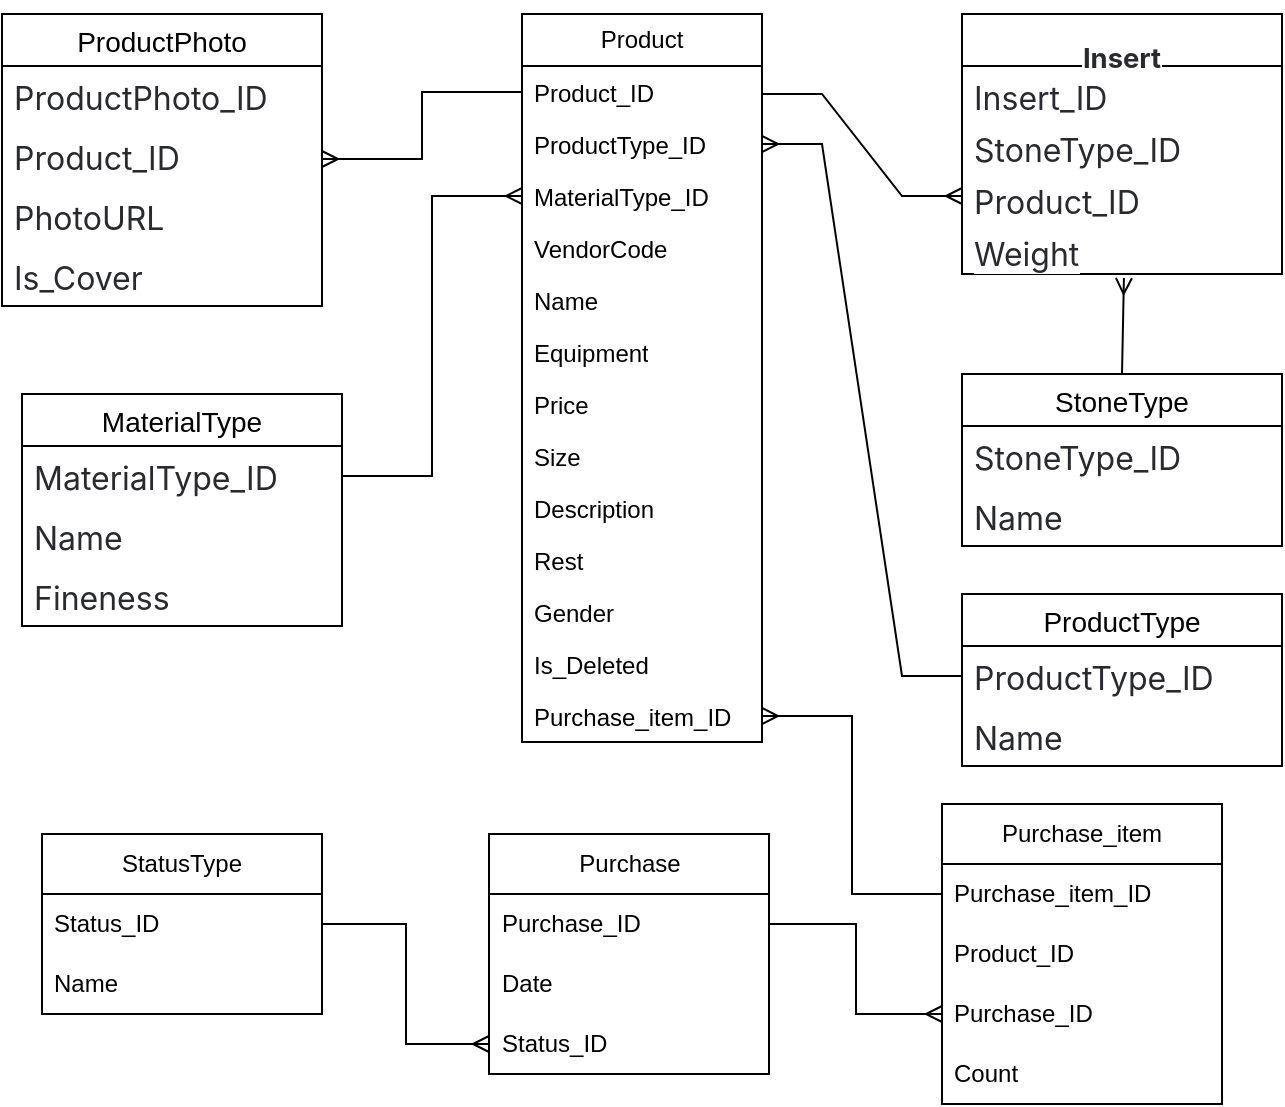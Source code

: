 <mxfile version="26.2.14">
  <diagram name="Страница — 1" id="51V-L8_QWCXgiba7Uz8u">
    <mxGraphModel dx="1426" dy="777" grid="1" gridSize="10" guides="1" tooltips="1" connect="1" arrows="1" fold="1" page="1" pageScale="1" pageWidth="827" pageHeight="1169" math="0" shadow="0">
      <root>
        <mxCell id="0" />
        <mxCell id="1" parent="0" />
        <mxCell id="J1NONQbhXP_OTNXAZTff-1" value="Product" style="swimlane;fontStyle=0;childLayout=stackLayout;horizontal=1;startSize=26;fillColor=none;horizontalStack=0;resizeParent=1;resizeParentMax=0;resizeLast=0;collapsible=1;marginBottom=0;whiteSpace=wrap;html=1;" parent="1" vertex="1">
          <mxGeometry x="290" y="130" width="120" height="364" as="geometry" />
        </mxCell>
        <mxCell id="J1NONQbhXP_OTNXAZTff-2" value="Product_ID&lt;span style=&quot;white-space: pre;&quot;&gt;&#x9;&lt;/span&gt;&lt;div&gt;&lt;br&gt;&lt;/div&gt;" style="text;strokeColor=none;fillColor=none;align=left;verticalAlign=top;spacingLeft=4;spacingRight=4;overflow=hidden;rotatable=0;points=[[0,0.5],[1,0.5]];portConstraint=eastwest;whiteSpace=wrap;html=1;" parent="J1NONQbhXP_OTNXAZTff-1" vertex="1">
          <mxGeometry y="26" width="120" height="26" as="geometry" />
        </mxCell>
        <mxCell id="J1NONQbhXP_OTNXAZTff-3" value="ProductType_ID" style="text;strokeColor=none;fillColor=none;align=left;verticalAlign=top;spacingLeft=4;spacingRight=4;overflow=hidden;rotatable=0;points=[[0,0.5],[1,0.5]];portConstraint=eastwest;whiteSpace=wrap;html=1;" parent="J1NONQbhXP_OTNXAZTff-1" vertex="1">
          <mxGeometry y="52" width="120" height="26" as="geometry" />
        </mxCell>
        <mxCell id="J1NONQbhXP_OTNXAZTff-4" value="MaterialType_ID" style="text;strokeColor=none;fillColor=none;align=left;verticalAlign=top;spacingLeft=4;spacingRight=4;overflow=hidden;rotatable=0;points=[[0,0.5],[1,0.5]];portConstraint=eastwest;whiteSpace=wrap;html=1;" parent="J1NONQbhXP_OTNXAZTff-1" vertex="1">
          <mxGeometry y="78" width="120" height="26" as="geometry" />
        </mxCell>
        <mxCell id="J1NONQbhXP_OTNXAZTff-10" value="VendorCode" style="text;strokeColor=none;fillColor=none;align=left;verticalAlign=top;spacingLeft=4;spacingRight=4;overflow=hidden;rotatable=0;points=[[0,0.5],[1,0.5]];portConstraint=eastwest;whiteSpace=wrap;html=1;" parent="J1NONQbhXP_OTNXAZTff-1" vertex="1">
          <mxGeometry y="104" width="120" height="26" as="geometry" />
        </mxCell>
        <mxCell id="J1NONQbhXP_OTNXAZTff-9" value="Name" style="text;strokeColor=none;fillColor=none;align=left;verticalAlign=top;spacingLeft=4;spacingRight=4;overflow=hidden;rotatable=0;points=[[0,0.5],[1,0.5]];portConstraint=eastwest;whiteSpace=wrap;html=1;" parent="J1NONQbhXP_OTNXAZTff-1" vertex="1">
          <mxGeometry y="130" width="120" height="26" as="geometry" />
        </mxCell>
        <mxCell id="J1NONQbhXP_OTNXAZTff-17" value="Equipment" style="text;strokeColor=none;fillColor=none;align=left;verticalAlign=top;spacingLeft=4;spacingRight=4;overflow=hidden;rotatable=0;points=[[0,0.5],[1,0.5]];portConstraint=eastwest;whiteSpace=wrap;html=1;" parent="J1NONQbhXP_OTNXAZTff-1" vertex="1">
          <mxGeometry y="156" width="120" height="26" as="geometry" />
        </mxCell>
        <mxCell id="J1NONQbhXP_OTNXAZTff-16" value="Price" style="text;strokeColor=none;fillColor=none;align=left;verticalAlign=top;spacingLeft=4;spacingRight=4;overflow=hidden;rotatable=0;points=[[0,0.5],[1,0.5]];portConstraint=eastwest;whiteSpace=wrap;html=1;" parent="J1NONQbhXP_OTNXAZTff-1" vertex="1">
          <mxGeometry y="182" width="120" height="26" as="geometry" />
        </mxCell>
        <mxCell id="J1NONQbhXP_OTNXAZTff-15" value="Size" style="text;strokeColor=none;fillColor=none;align=left;verticalAlign=top;spacingLeft=4;spacingRight=4;overflow=hidden;rotatable=0;points=[[0,0.5],[1,0.5]];portConstraint=eastwest;whiteSpace=wrap;html=1;" parent="J1NONQbhXP_OTNXAZTff-1" vertex="1">
          <mxGeometry y="208" width="120" height="26" as="geometry" />
        </mxCell>
        <mxCell id="J1NONQbhXP_OTNXAZTff-14" value="Description" style="text;strokeColor=none;fillColor=none;align=left;verticalAlign=top;spacingLeft=4;spacingRight=4;overflow=hidden;rotatable=0;points=[[0,0.5],[1,0.5]];portConstraint=eastwest;whiteSpace=wrap;html=1;" parent="J1NONQbhXP_OTNXAZTff-1" vertex="1">
          <mxGeometry y="234" width="120" height="26" as="geometry" />
        </mxCell>
        <mxCell id="J1NONQbhXP_OTNXAZTff-13" value="Rest" style="text;strokeColor=none;fillColor=none;align=left;verticalAlign=top;spacingLeft=4;spacingRight=4;overflow=hidden;rotatable=0;points=[[0,0.5],[1,0.5]];portConstraint=eastwest;whiteSpace=wrap;html=1;" parent="J1NONQbhXP_OTNXAZTff-1" vertex="1">
          <mxGeometry y="260" width="120" height="26" as="geometry" />
        </mxCell>
        <mxCell id="J1NONQbhXP_OTNXAZTff-12" value="Gender" style="text;strokeColor=none;fillColor=none;align=left;verticalAlign=top;spacingLeft=4;spacingRight=4;overflow=hidden;rotatable=0;points=[[0,0.5],[1,0.5]];portConstraint=eastwest;whiteSpace=wrap;html=1;" parent="J1NONQbhXP_OTNXAZTff-1" vertex="1">
          <mxGeometry y="286" width="120" height="26" as="geometry" />
        </mxCell>
        <mxCell id="J1NONQbhXP_OTNXAZTff-11" value="Is_Deleted" style="text;strokeColor=none;fillColor=none;align=left;verticalAlign=top;spacingLeft=4;spacingRight=4;overflow=hidden;rotatable=0;points=[[0,0.5],[1,0.5]];portConstraint=eastwest;whiteSpace=wrap;html=1;" parent="J1NONQbhXP_OTNXAZTff-1" vertex="1">
          <mxGeometry y="312" width="120" height="26" as="geometry" />
        </mxCell>
        <mxCell id="slHKFyOpRRDiJDouXEi2-18" value="Purchase_item_ID" style="text;strokeColor=none;fillColor=none;align=left;verticalAlign=top;spacingLeft=4;spacingRight=4;overflow=hidden;rotatable=0;points=[[0,0.5],[1,0.5]];portConstraint=eastwest;whiteSpace=wrap;html=1;" vertex="1" parent="J1NONQbhXP_OTNXAZTff-1">
          <mxGeometry y="338" width="120" height="26" as="geometry" />
        </mxCell>
        <mxCell id="J1NONQbhXP_OTNXAZTff-18" value="ProductPhoto" style="swimlane;fontStyle=0;childLayout=stackLayout;horizontal=1;startSize=26;horizontalStack=0;resizeParent=1;resizeParentMax=0;resizeLast=0;collapsible=1;marginBottom=0;align=center;fontSize=14;" parent="1" vertex="1">
          <mxGeometry x="30" y="130" width="160" height="146" as="geometry" />
        </mxCell>
        <mxCell id="J1NONQbhXP_OTNXAZTff-19" value="&lt;span style=&quot;color: rgb(41, 42, 46); font-family: ui-sans-serif, -apple-system, BlinkMacSystemFont, &amp;quot;Segoe UI&amp;quot;, Ubuntu, &amp;quot;Helvetica Neue&amp;quot;, sans-serif; font-size: 16px; white-space-collapse: preserve; background-color: rgb(255, 255, 255);&quot;&gt;ProductPhoto_ID&lt;/span&gt;" style="text;strokeColor=none;fillColor=none;spacingLeft=4;spacingRight=4;overflow=hidden;rotatable=0;points=[[0,0.5],[1,0.5]];portConstraint=eastwest;fontSize=12;whiteSpace=wrap;html=1;" parent="J1NONQbhXP_OTNXAZTff-18" vertex="1">
          <mxGeometry y="26" width="160" height="30" as="geometry" />
        </mxCell>
        <mxCell id="J1NONQbhXP_OTNXAZTff-20" value="&lt;span style=&quot;color: rgb(41, 42, 46); font-family: ui-sans-serif, -apple-system, BlinkMacSystemFont, &amp;quot;Segoe UI&amp;quot;, Ubuntu, &amp;quot;Helvetica Neue&amp;quot;, sans-serif; font-size: 16px; white-space-collapse: preserve; background-color: rgb(255, 255, 255);&quot;&gt;Product_ID&lt;/span&gt;" style="text;strokeColor=none;fillColor=none;spacingLeft=4;spacingRight=4;overflow=hidden;rotatable=0;points=[[0,0.5],[1,0.5]];portConstraint=eastwest;fontSize=12;whiteSpace=wrap;html=1;" parent="J1NONQbhXP_OTNXAZTff-18" vertex="1">
          <mxGeometry y="56" width="160" height="30" as="geometry" />
        </mxCell>
        <mxCell id="J1NONQbhXP_OTNXAZTff-21" value="&lt;span style=&quot;color: rgb(41, 42, 46); font-family: ui-sans-serif, -apple-system, BlinkMacSystemFont, &amp;quot;Segoe UI&amp;quot;, Ubuntu, &amp;quot;Helvetica Neue&amp;quot;, sans-serif; font-size: 16px; white-space-collapse: preserve; background-color: rgb(255, 255, 255);&quot;&gt;PhotoURL&lt;/span&gt;" style="text;strokeColor=none;fillColor=none;spacingLeft=4;spacingRight=4;overflow=hidden;rotatable=0;points=[[0,0.5],[1,0.5]];portConstraint=eastwest;fontSize=12;whiteSpace=wrap;html=1;" parent="J1NONQbhXP_OTNXAZTff-18" vertex="1">
          <mxGeometry y="86" width="160" height="30" as="geometry" />
        </mxCell>
        <mxCell id="J1NONQbhXP_OTNXAZTff-22" value="&lt;span style=&quot;color: rgb(41, 42, 46); font-family: ui-sans-serif, -apple-system, BlinkMacSystemFont, &amp;quot;Segoe UI&amp;quot;, Ubuntu, &amp;quot;Helvetica Neue&amp;quot;, sans-serif; font-size: 16px; white-space-collapse: preserve; background-color: rgb(255, 255, 255);&quot;&gt;Is_Cover&lt;/span&gt;" style="text;strokeColor=none;fillColor=none;spacingLeft=4;spacingRight=4;overflow=hidden;rotatable=0;points=[[0,0.5],[1,0.5]];portConstraint=eastwest;fontSize=12;whiteSpace=wrap;html=1;" parent="J1NONQbhXP_OTNXAZTff-18" vertex="1">
          <mxGeometry y="116" width="160" height="30" as="geometry" />
        </mxCell>
        <mxCell id="J1NONQbhXP_OTNXAZTff-28" value="&lt;h3 style=&quot;padding: 0px; margin: 1.312em 0px 0px; font-variant-numeric: normal; font-variant-east-asian: normal; font-variant-alternates: normal; font-size-adjust: none; font-kerning: auto; font-optical-sizing: auto; font-feature-settings: normal; font-variation-settings: normal; font-variant-position: normal; font-variant-emoji: normal; font-stretch: normal; font-size: 1.142em; line-height: 1.5; font-family: ui-sans-serif, -apple-system, BlinkMacSystemFont, &amp;quot;Segoe UI&amp;quot;, Ubuntu, &amp;quot;Helvetica Neue&amp;quot;, sans-serif; color: rgb(41, 42, 46); scroll-margin-top: 56px; text-align: start; white-space-collapse: preserve; background-color: rgb(255, 255, 255);&quot; data-renderer-start-pos=&quot;1202&quot; id=&quot;Вставки-(Insert)&quot;&gt;Insert&lt;/h3&gt;" style="swimlane;fontStyle=0;childLayout=stackLayout;horizontal=1;startSize=26;fillColor=none;horizontalStack=0;resizeParent=1;resizeParentMax=0;resizeLast=0;collapsible=1;marginBottom=0;whiteSpace=wrap;html=1;" parent="1" vertex="1">
          <mxGeometry x="510" y="130" width="160" height="130" as="geometry" />
        </mxCell>
        <mxCell id="J1NONQbhXP_OTNXAZTff-29" value="&lt;span style=&quot;color: rgb(41, 42, 46); font-family: ui-sans-serif, -apple-system, BlinkMacSystemFont, &amp;quot;Segoe UI&amp;quot;, Ubuntu, &amp;quot;Helvetica Neue&amp;quot;, sans-serif; font-size: 16px; white-space-collapse: preserve; background-color: rgb(255, 255, 255);&quot;&gt;Insert_ID&lt;/span&gt;" style="text;strokeColor=none;fillColor=none;align=left;verticalAlign=top;spacingLeft=4;spacingRight=4;overflow=hidden;rotatable=0;points=[[0,0.5],[1,0.5]];portConstraint=eastwest;whiteSpace=wrap;html=1;" parent="J1NONQbhXP_OTNXAZTff-28" vertex="1">
          <mxGeometry y="26" width="160" height="26" as="geometry" />
        </mxCell>
        <mxCell id="J1NONQbhXP_OTNXAZTff-30" value="&lt;span style=&quot;color: rgb(41, 42, 46); font-family: ui-sans-serif, -apple-system, BlinkMacSystemFont, &amp;quot;Segoe UI&amp;quot;, Ubuntu, &amp;quot;Helvetica Neue&amp;quot;, sans-serif; font-size: 16px; white-space-collapse: preserve; background-color: rgb(255, 255, 255);&quot;&gt;StoneType_ID&lt;/span&gt;" style="text;strokeColor=none;fillColor=none;align=left;verticalAlign=top;spacingLeft=4;spacingRight=4;overflow=hidden;rotatable=0;points=[[0,0.5],[1,0.5]];portConstraint=eastwest;whiteSpace=wrap;html=1;" parent="J1NONQbhXP_OTNXAZTff-28" vertex="1">
          <mxGeometry y="52" width="160" height="26" as="geometry" />
        </mxCell>
        <mxCell id="J1NONQbhXP_OTNXAZTff-31" value="&lt;span style=&quot;color: rgb(41, 42, 46); font-family: ui-sans-serif, -apple-system, BlinkMacSystemFont, &amp;quot;Segoe UI&amp;quot;, Ubuntu, &amp;quot;Helvetica Neue&amp;quot;, sans-serif; font-size: 16px; white-space-collapse: preserve; background-color: rgb(255, 255, 255);&quot;&gt;Product_ID&lt;/span&gt;" style="text;strokeColor=none;fillColor=none;align=left;verticalAlign=top;spacingLeft=4;spacingRight=4;overflow=hidden;rotatable=0;points=[[0,0.5],[1,0.5]];portConstraint=eastwest;whiteSpace=wrap;html=1;" parent="J1NONQbhXP_OTNXAZTff-28" vertex="1">
          <mxGeometry y="78" width="160" height="26" as="geometry" />
        </mxCell>
        <mxCell id="J1NONQbhXP_OTNXAZTff-32" value="&lt;span style=&quot;color: rgb(41, 42, 46); font-family: ui-sans-serif, -apple-system, BlinkMacSystemFont, &amp;quot;Segoe UI&amp;quot;, Ubuntu, &amp;quot;Helvetica Neue&amp;quot;, sans-serif; font-size: 16px; white-space-collapse: preserve; background-color: rgb(255, 255, 255);&quot;&gt;Weight&lt;/span&gt;" style="text;strokeColor=none;fillColor=none;align=left;verticalAlign=top;spacingLeft=4;spacingRight=4;overflow=hidden;rotatable=0;points=[[0,0.5],[1,0.5]];portConstraint=eastwest;whiteSpace=wrap;html=1;" parent="J1NONQbhXP_OTNXAZTff-28" vertex="1">
          <mxGeometry y="104" width="160" height="26" as="geometry" />
        </mxCell>
        <mxCell id="J1NONQbhXP_OTNXAZTff-33" value="StoneType" style="swimlane;fontStyle=0;childLayout=stackLayout;horizontal=1;startSize=26;horizontalStack=0;resizeParent=1;resizeParentMax=0;resizeLast=0;collapsible=1;marginBottom=0;align=center;fontSize=14;" parent="1" vertex="1">
          <mxGeometry x="510" y="310" width="160" height="86" as="geometry" />
        </mxCell>
        <mxCell id="J1NONQbhXP_OTNXAZTff-34" value="&lt;span style=&quot;color: rgb(41, 42, 46); font-family: ui-sans-serif, -apple-system, BlinkMacSystemFont, &amp;quot;Segoe UI&amp;quot;, Ubuntu, &amp;quot;Helvetica Neue&amp;quot;, sans-serif; font-size: 16px; white-space-collapse: preserve; background-color: rgb(255, 255, 255);&quot;&gt;StoneType_ID&lt;/span&gt;" style="text;strokeColor=none;fillColor=none;spacingLeft=4;spacingRight=4;overflow=hidden;rotatable=0;points=[[0,0.5],[1,0.5]];portConstraint=eastwest;fontSize=12;whiteSpace=wrap;html=1;" parent="J1NONQbhXP_OTNXAZTff-33" vertex="1">
          <mxGeometry y="26" width="160" height="30" as="geometry" />
        </mxCell>
        <mxCell id="J1NONQbhXP_OTNXAZTff-35" value="&lt;span style=&quot;color: rgb(41, 42, 46); font-family: ui-sans-serif, -apple-system, BlinkMacSystemFont, &amp;quot;Segoe UI&amp;quot;, Ubuntu, &amp;quot;Helvetica Neue&amp;quot;, sans-serif; font-size: 16px; white-space-collapse: preserve; background-color: rgb(255, 255, 255);&quot;&gt;Name&lt;/span&gt;" style="text;strokeColor=none;fillColor=none;spacingLeft=4;spacingRight=4;overflow=hidden;rotatable=0;points=[[0,0.5],[1,0.5]];portConstraint=eastwest;fontSize=12;whiteSpace=wrap;html=1;" parent="J1NONQbhXP_OTNXAZTff-33" vertex="1">
          <mxGeometry y="56" width="160" height="30" as="geometry" />
        </mxCell>
        <mxCell id="J1NONQbhXP_OTNXAZTff-37" value="ProductType" style="swimlane;fontStyle=0;childLayout=stackLayout;horizontal=1;startSize=26;horizontalStack=0;resizeParent=1;resizeParentMax=0;resizeLast=0;collapsible=1;marginBottom=0;align=center;fontSize=14;" parent="1" vertex="1">
          <mxGeometry x="510" y="420" width="160" height="86" as="geometry" />
        </mxCell>
        <mxCell id="J1NONQbhXP_OTNXAZTff-38" value="&lt;span style=&quot;color: rgb(41, 42, 46); font-family: ui-sans-serif, -apple-system, BlinkMacSystemFont, &amp;quot;Segoe UI&amp;quot;, Ubuntu, &amp;quot;Helvetica Neue&amp;quot;, sans-serif; font-size: 16px; white-space-collapse: preserve; background-color: rgb(255, 255, 255);&quot;&gt;ProductType_ID&lt;/span&gt;" style="text;strokeColor=none;fillColor=none;spacingLeft=4;spacingRight=4;overflow=hidden;rotatable=0;points=[[0,0.5],[1,0.5]];portConstraint=eastwest;fontSize=12;whiteSpace=wrap;html=1;" parent="J1NONQbhXP_OTNXAZTff-37" vertex="1">
          <mxGeometry y="26" width="160" height="30" as="geometry" />
        </mxCell>
        <mxCell id="J1NONQbhXP_OTNXAZTff-39" value="&lt;span style=&quot;color: rgb(41, 42, 46); font-family: ui-sans-serif, -apple-system, BlinkMacSystemFont, &amp;quot;Segoe UI&amp;quot;, Ubuntu, &amp;quot;Helvetica Neue&amp;quot;, sans-serif; font-size: 16px; white-space-collapse: preserve; background-color: rgb(255, 255, 255);&quot;&gt;Name&lt;/span&gt;" style="text;strokeColor=none;fillColor=none;spacingLeft=4;spacingRight=4;overflow=hidden;rotatable=0;points=[[0,0.5],[1,0.5]];portConstraint=eastwest;fontSize=12;whiteSpace=wrap;html=1;" parent="J1NONQbhXP_OTNXAZTff-37" vertex="1">
          <mxGeometry y="56" width="160" height="30" as="geometry" />
        </mxCell>
        <mxCell id="J1NONQbhXP_OTNXAZTff-44" value="MaterialType" style="swimlane;fontStyle=0;childLayout=stackLayout;horizontal=1;startSize=26;horizontalStack=0;resizeParent=1;resizeParentMax=0;resizeLast=0;collapsible=1;marginBottom=0;align=center;fontSize=14;" parent="1" vertex="1">
          <mxGeometry x="40" y="320" width="160" height="116" as="geometry" />
        </mxCell>
        <mxCell id="J1NONQbhXP_OTNXAZTff-45" value="&lt;span style=&quot;color: rgb(41, 42, 46); font-family: ui-sans-serif, -apple-system, BlinkMacSystemFont, &amp;quot;Segoe UI&amp;quot;, Ubuntu, &amp;quot;Helvetica Neue&amp;quot;, sans-serif; font-size: 16px; white-space-collapse: preserve; background-color: rgb(255, 255, 255);&quot;&gt;MaterialType_ID&lt;/span&gt;" style="text;strokeColor=none;fillColor=none;spacingLeft=4;spacingRight=4;overflow=hidden;rotatable=0;points=[[0,0.5],[1,0.5]];portConstraint=eastwest;fontSize=12;whiteSpace=wrap;html=1;" parent="J1NONQbhXP_OTNXAZTff-44" vertex="1">
          <mxGeometry y="26" width="160" height="30" as="geometry" />
        </mxCell>
        <mxCell id="J1NONQbhXP_OTNXAZTff-46" value="&lt;span style=&quot;color: rgb(41, 42, 46); font-family: ui-sans-serif, -apple-system, BlinkMacSystemFont, &amp;quot;Segoe UI&amp;quot;, Ubuntu, &amp;quot;Helvetica Neue&amp;quot;, sans-serif; font-size: 16px; white-space-collapse: preserve; background-color: rgb(255, 255, 255);&quot;&gt;Name&lt;/span&gt;" style="text;strokeColor=none;fillColor=none;spacingLeft=4;spacingRight=4;overflow=hidden;rotatable=0;points=[[0,0.5],[1,0.5]];portConstraint=eastwest;fontSize=12;whiteSpace=wrap;html=1;" parent="J1NONQbhXP_OTNXAZTff-44" vertex="1">
          <mxGeometry y="56" width="160" height="30" as="geometry" />
        </mxCell>
        <mxCell id="J1NONQbhXP_OTNXAZTff-47" value="&lt;span style=&quot;color: rgb(41, 42, 46); font-family: ui-sans-serif, -apple-system, BlinkMacSystemFont, &amp;quot;Segoe UI&amp;quot;, Ubuntu, &amp;quot;Helvetica Neue&amp;quot;, sans-serif; font-size: 16px; white-space-collapse: preserve; background-color: rgb(255, 255, 255);&quot;&gt;Fineness&lt;/span&gt;" style="text;strokeColor=none;fillColor=none;spacingLeft=4;spacingRight=4;overflow=hidden;rotatable=0;points=[[0,0.5],[1,0.5]];portConstraint=eastwest;fontSize=12;whiteSpace=wrap;html=1;" parent="J1NONQbhXP_OTNXAZTff-44" vertex="1">
          <mxGeometry y="86" width="160" height="30" as="geometry" />
        </mxCell>
        <mxCell id="J1NONQbhXP_OTNXAZTff-49" value="" style="edgeStyle=entityRelationEdgeStyle;fontSize=12;html=1;endArrow=ERmany;rounded=0;entryX=0;entryY=0.5;entryDx=0;entryDy=0;endFill=0;" parent="1" target="J1NONQbhXP_OTNXAZTff-31" edge="1">
          <mxGeometry width="100" height="100" relative="1" as="geometry">
            <mxPoint x="410" y="170" as="sourcePoint" />
            <mxPoint x="500" y="303.5" as="targetPoint" />
            <Array as="points">
              <mxPoint x="450" y="303.5" />
            </Array>
          </mxGeometry>
        </mxCell>
        <mxCell id="J1NONQbhXP_OTNXAZTff-53" value="" style="endArrow=none;html=1;rounded=0;endFill=0;entryX=0.5;entryY=0;entryDx=0;entryDy=0;exitX=0.506;exitY=1.077;exitDx=0;exitDy=0;exitPerimeter=0;startArrow=ERmany;startFill=0;" parent="1" source="J1NONQbhXP_OTNXAZTff-32" target="J1NONQbhXP_OTNXAZTff-33" edge="1">
          <mxGeometry relative="1" as="geometry">
            <mxPoint x="590" y="370" as="sourcePoint" />
            <mxPoint x="590" y="425" as="targetPoint" />
          </mxGeometry>
        </mxCell>
        <mxCell id="J1NONQbhXP_OTNXAZTff-54" value="" style="edgeStyle=entityRelationEdgeStyle;fontSize=12;html=1;endArrow=none;rounded=0;entryX=0;entryY=0.5;entryDx=0;entryDy=0;endFill=0;exitX=1;exitY=0.5;exitDx=0;exitDy=0;startFill=0;startArrow=ERmany;" parent="1" source="J1NONQbhXP_OTNXAZTff-3" target="J1NONQbhXP_OTNXAZTff-38" edge="1">
          <mxGeometry width="100" height="100" relative="1" as="geometry">
            <mxPoint x="410" y="180" as="sourcePoint" />
            <mxPoint x="509.04" y="349.008" as="targetPoint" />
            <Array as="points">
              <mxPoint x="460" y="420" />
            </Array>
          </mxGeometry>
        </mxCell>
        <mxCell id="J1NONQbhXP_OTNXAZTff-61" value="" style="endArrow=ERmany;html=1;rounded=0;edgeStyle=orthogonalEdgeStyle;exitX=1;exitY=0.5;exitDx=0;exitDy=0;entryX=0;entryY=0.5;entryDx=0;entryDy=0;startArrow=none;startFill=0;endFill=0;" parent="1" source="J1NONQbhXP_OTNXAZTff-45" target="J1NONQbhXP_OTNXAZTff-4" edge="1">
          <mxGeometry relative="1" as="geometry">
            <mxPoint x="120" y="216" as="sourcePoint" />
            <mxPoint x="280" y="216" as="targetPoint" />
          </mxGeometry>
        </mxCell>
        <mxCell id="J1NONQbhXP_OTNXAZTff-63" value="" style="endArrow=none;html=1;rounded=0;entryX=0;entryY=0.5;entryDx=0;entryDy=0;edgeStyle=elbowEdgeStyle;startArrow=ERmany;startFill=0;" parent="1" target="J1NONQbhXP_OTNXAZTff-2" edge="1">
          <mxGeometry relative="1" as="geometry">
            <mxPoint x="190" y="202.5" as="sourcePoint" />
            <mxPoint x="280" y="203" as="targetPoint" />
          </mxGeometry>
        </mxCell>
        <mxCell id="slHKFyOpRRDiJDouXEi2-1" value="Purchase" style="swimlane;fontStyle=0;childLayout=stackLayout;horizontal=1;startSize=30;horizontalStack=0;resizeParent=1;resizeParentMax=0;resizeLast=0;collapsible=1;marginBottom=0;whiteSpace=wrap;html=1;" vertex="1" parent="1">
          <mxGeometry x="273.5" y="540" width="140" height="120" as="geometry" />
        </mxCell>
        <mxCell id="slHKFyOpRRDiJDouXEi2-2" value="Purchase_ID" style="text;strokeColor=none;fillColor=none;align=left;verticalAlign=middle;spacingLeft=4;spacingRight=4;overflow=hidden;points=[[0,0.5],[1,0.5]];portConstraint=eastwest;rotatable=0;whiteSpace=wrap;html=1;" vertex="1" parent="slHKFyOpRRDiJDouXEi2-1">
          <mxGeometry y="30" width="140" height="30" as="geometry" />
        </mxCell>
        <mxCell id="slHKFyOpRRDiJDouXEi2-3" value="Date" style="text;strokeColor=none;fillColor=none;align=left;verticalAlign=middle;spacingLeft=4;spacingRight=4;overflow=hidden;points=[[0,0.5],[1,0.5]];portConstraint=eastwest;rotatable=0;whiteSpace=wrap;html=1;" vertex="1" parent="slHKFyOpRRDiJDouXEi2-1">
          <mxGeometry y="60" width="140" height="30" as="geometry" />
        </mxCell>
        <mxCell id="slHKFyOpRRDiJDouXEi2-4" value="Status_ID" style="text;strokeColor=none;fillColor=none;align=left;verticalAlign=middle;spacingLeft=4;spacingRight=4;overflow=hidden;points=[[0,0.5],[1,0.5]];portConstraint=eastwest;rotatable=0;whiteSpace=wrap;html=1;" vertex="1" parent="slHKFyOpRRDiJDouXEi2-1">
          <mxGeometry y="90" width="140" height="30" as="geometry" />
        </mxCell>
        <mxCell id="slHKFyOpRRDiJDouXEi2-5" value="Purchase_item" style="swimlane;fontStyle=0;childLayout=stackLayout;horizontal=1;startSize=30;horizontalStack=0;resizeParent=1;resizeParentMax=0;resizeLast=0;collapsible=1;marginBottom=0;whiteSpace=wrap;html=1;" vertex="1" parent="1">
          <mxGeometry x="500" y="525" width="140" height="150" as="geometry" />
        </mxCell>
        <mxCell id="slHKFyOpRRDiJDouXEi2-6" value="Purchase_item_ID" style="text;strokeColor=none;fillColor=none;align=left;verticalAlign=middle;spacingLeft=4;spacingRight=4;overflow=hidden;points=[[0,0.5],[1,0.5]];portConstraint=eastwest;rotatable=0;whiteSpace=wrap;html=1;" vertex="1" parent="slHKFyOpRRDiJDouXEi2-5">
          <mxGeometry y="30" width="140" height="30" as="geometry" />
        </mxCell>
        <mxCell id="slHKFyOpRRDiJDouXEi2-8" value="Product_ID" style="text;strokeColor=none;fillColor=none;align=left;verticalAlign=middle;spacingLeft=4;spacingRight=4;overflow=hidden;points=[[0,0.5],[1,0.5]];portConstraint=eastwest;rotatable=0;whiteSpace=wrap;html=1;" vertex="1" parent="slHKFyOpRRDiJDouXEi2-5">
          <mxGeometry y="60" width="140" height="30" as="geometry" />
        </mxCell>
        <mxCell id="slHKFyOpRRDiJDouXEi2-7" value="Purchase_ID" style="text;strokeColor=none;fillColor=none;align=left;verticalAlign=middle;spacingLeft=4;spacingRight=4;overflow=hidden;points=[[0,0.5],[1,0.5]];portConstraint=eastwest;rotatable=0;whiteSpace=wrap;html=1;" vertex="1" parent="slHKFyOpRRDiJDouXEi2-5">
          <mxGeometry y="90" width="140" height="30" as="geometry" />
        </mxCell>
        <mxCell id="slHKFyOpRRDiJDouXEi2-17" value="Count" style="text;strokeColor=none;fillColor=none;align=left;verticalAlign=middle;spacingLeft=4;spacingRight=4;overflow=hidden;points=[[0,0.5],[1,0.5]];portConstraint=eastwest;rotatable=0;whiteSpace=wrap;html=1;" vertex="1" parent="slHKFyOpRRDiJDouXEi2-5">
          <mxGeometry y="120" width="140" height="30" as="geometry" />
        </mxCell>
        <mxCell id="slHKFyOpRRDiJDouXEi2-11" value="StatusType" style="swimlane;fontStyle=0;childLayout=stackLayout;horizontal=1;startSize=30;horizontalStack=0;resizeParent=1;resizeParentMax=0;resizeLast=0;collapsible=1;marginBottom=0;whiteSpace=wrap;html=1;" vertex="1" parent="1">
          <mxGeometry x="50" y="540" width="140" height="90" as="geometry" />
        </mxCell>
        <mxCell id="slHKFyOpRRDiJDouXEi2-12" value="Status_ID" style="text;strokeColor=none;fillColor=none;align=left;verticalAlign=middle;spacingLeft=4;spacingRight=4;overflow=hidden;points=[[0,0.5],[1,0.5]];portConstraint=eastwest;rotatable=0;whiteSpace=wrap;html=1;" vertex="1" parent="slHKFyOpRRDiJDouXEi2-11">
          <mxGeometry y="30" width="140" height="30" as="geometry" />
        </mxCell>
        <mxCell id="slHKFyOpRRDiJDouXEi2-13" value="Name" style="text;strokeColor=none;fillColor=none;align=left;verticalAlign=middle;spacingLeft=4;spacingRight=4;overflow=hidden;points=[[0,0.5],[1,0.5]];portConstraint=eastwest;rotatable=0;whiteSpace=wrap;html=1;" vertex="1" parent="slHKFyOpRRDiJDouXEi2-11">
          <mxGeometry y="60" width="140" height="30" as="geometry" />
        </mxCell>
        <mxCell id="slHKFyOpRRDiJDouXEi2-15" value="" style="endArrow=ERmany;html=1;rounded=0;entryX=0;entryY=0.5;entryDx=0;entryDy=0;edgeStyle=elbowEdgeStyle;endFill=0;" edge="1" parent="1" target="slHKFyOpRRDiJDouXEi2-4">
          <mxGeometry width="50" height="50" relative="1" as="geometry">
            <mxPoint x="190" y="585" as="sourcePoint" />
            <mxPoint x="270" y="585" as="targetPoint" />
          </mxGeometry>
        </mxCell>
        <mxCell id="slHKFyOpRRDiJDouXEi2-16" value="" style="endArrow=ERmany;html=1;rounded=0;exitX=1;exitY=0.5;exitDx=0;exitDy=0;entryX=0;entryY=0.5;entryDx=0;entryDy=0;edgeStyle=elbowEdgeStyle;endFill=0;" edge="1" parent="1" source="slHKFyOpRRDiJDouXEi2-2" target="slHKFyOpRRDiJDouXEi2-7">
          <mxGeometry width="50" height="50" relative="1" as="geometry">
            <mxPoint x="390" y="490" as="sourcePoint" />
            <mxPoint x="440" y="440" as="targetPoint" />
          </mxGeometry>
        </mxCell>
        <mxCell id="slHKFyOpRRDiJDouXEi2-20" style="edgeStyle=orthogonalEdgeStyle;rounded=0;orthogonalLoop=1;jettySize=auto;html=1;exitX=1;exitY=0.5;exitDx=0;exitDy=0;entryX=0;entryY=0.5;entryDx=0;entryDy=0;endArrow=none;startFill=0;startArrow=ERmany;" edge="1" parent="1" source="slHKFyOpRRDiJDouXEi2-18" target="slHKFyOpRRDiJDouXEi2-6">
          <mxGeometry relative="1" as="geometry" />
        </mxCell>
      </root>
    </mxGraphModel>
  </diagram>
</mxfile>

